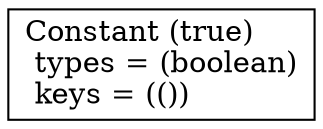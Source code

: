 digraph G {
    node0 [shape = record, label=" Constant (true)\l  types = (boolean)\l  keys = (())\l"]
}
